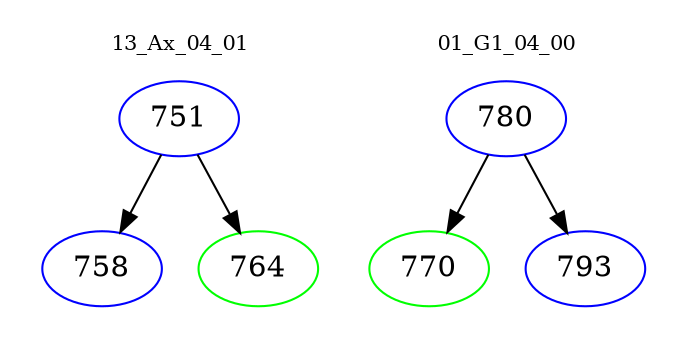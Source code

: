 digraph{
subgraph cluster_0 {
color = white
label = "13_Ax_04_01";
fontsize=10;
T0_751 [label="751", color="blue"]
T0_751 -> T0_758 [color="black"]
T0_758 [label="758", color="blue"]
T0_751 -> T0_764 [color="black"]
T0_764 [label="764", color="green"]
}
subgraph cluster_1 {
color = white
label = "01_G1_04_00";
fontsize=10;
T1_780 [label="780", color="blue"]
T1_780 -> T1_770 [color="black"]
T1_770 [label="770", color="green"]
T1_780 -> T1_793 [color="black"]
T1_793 [label="793", color="blue"]
}
}
